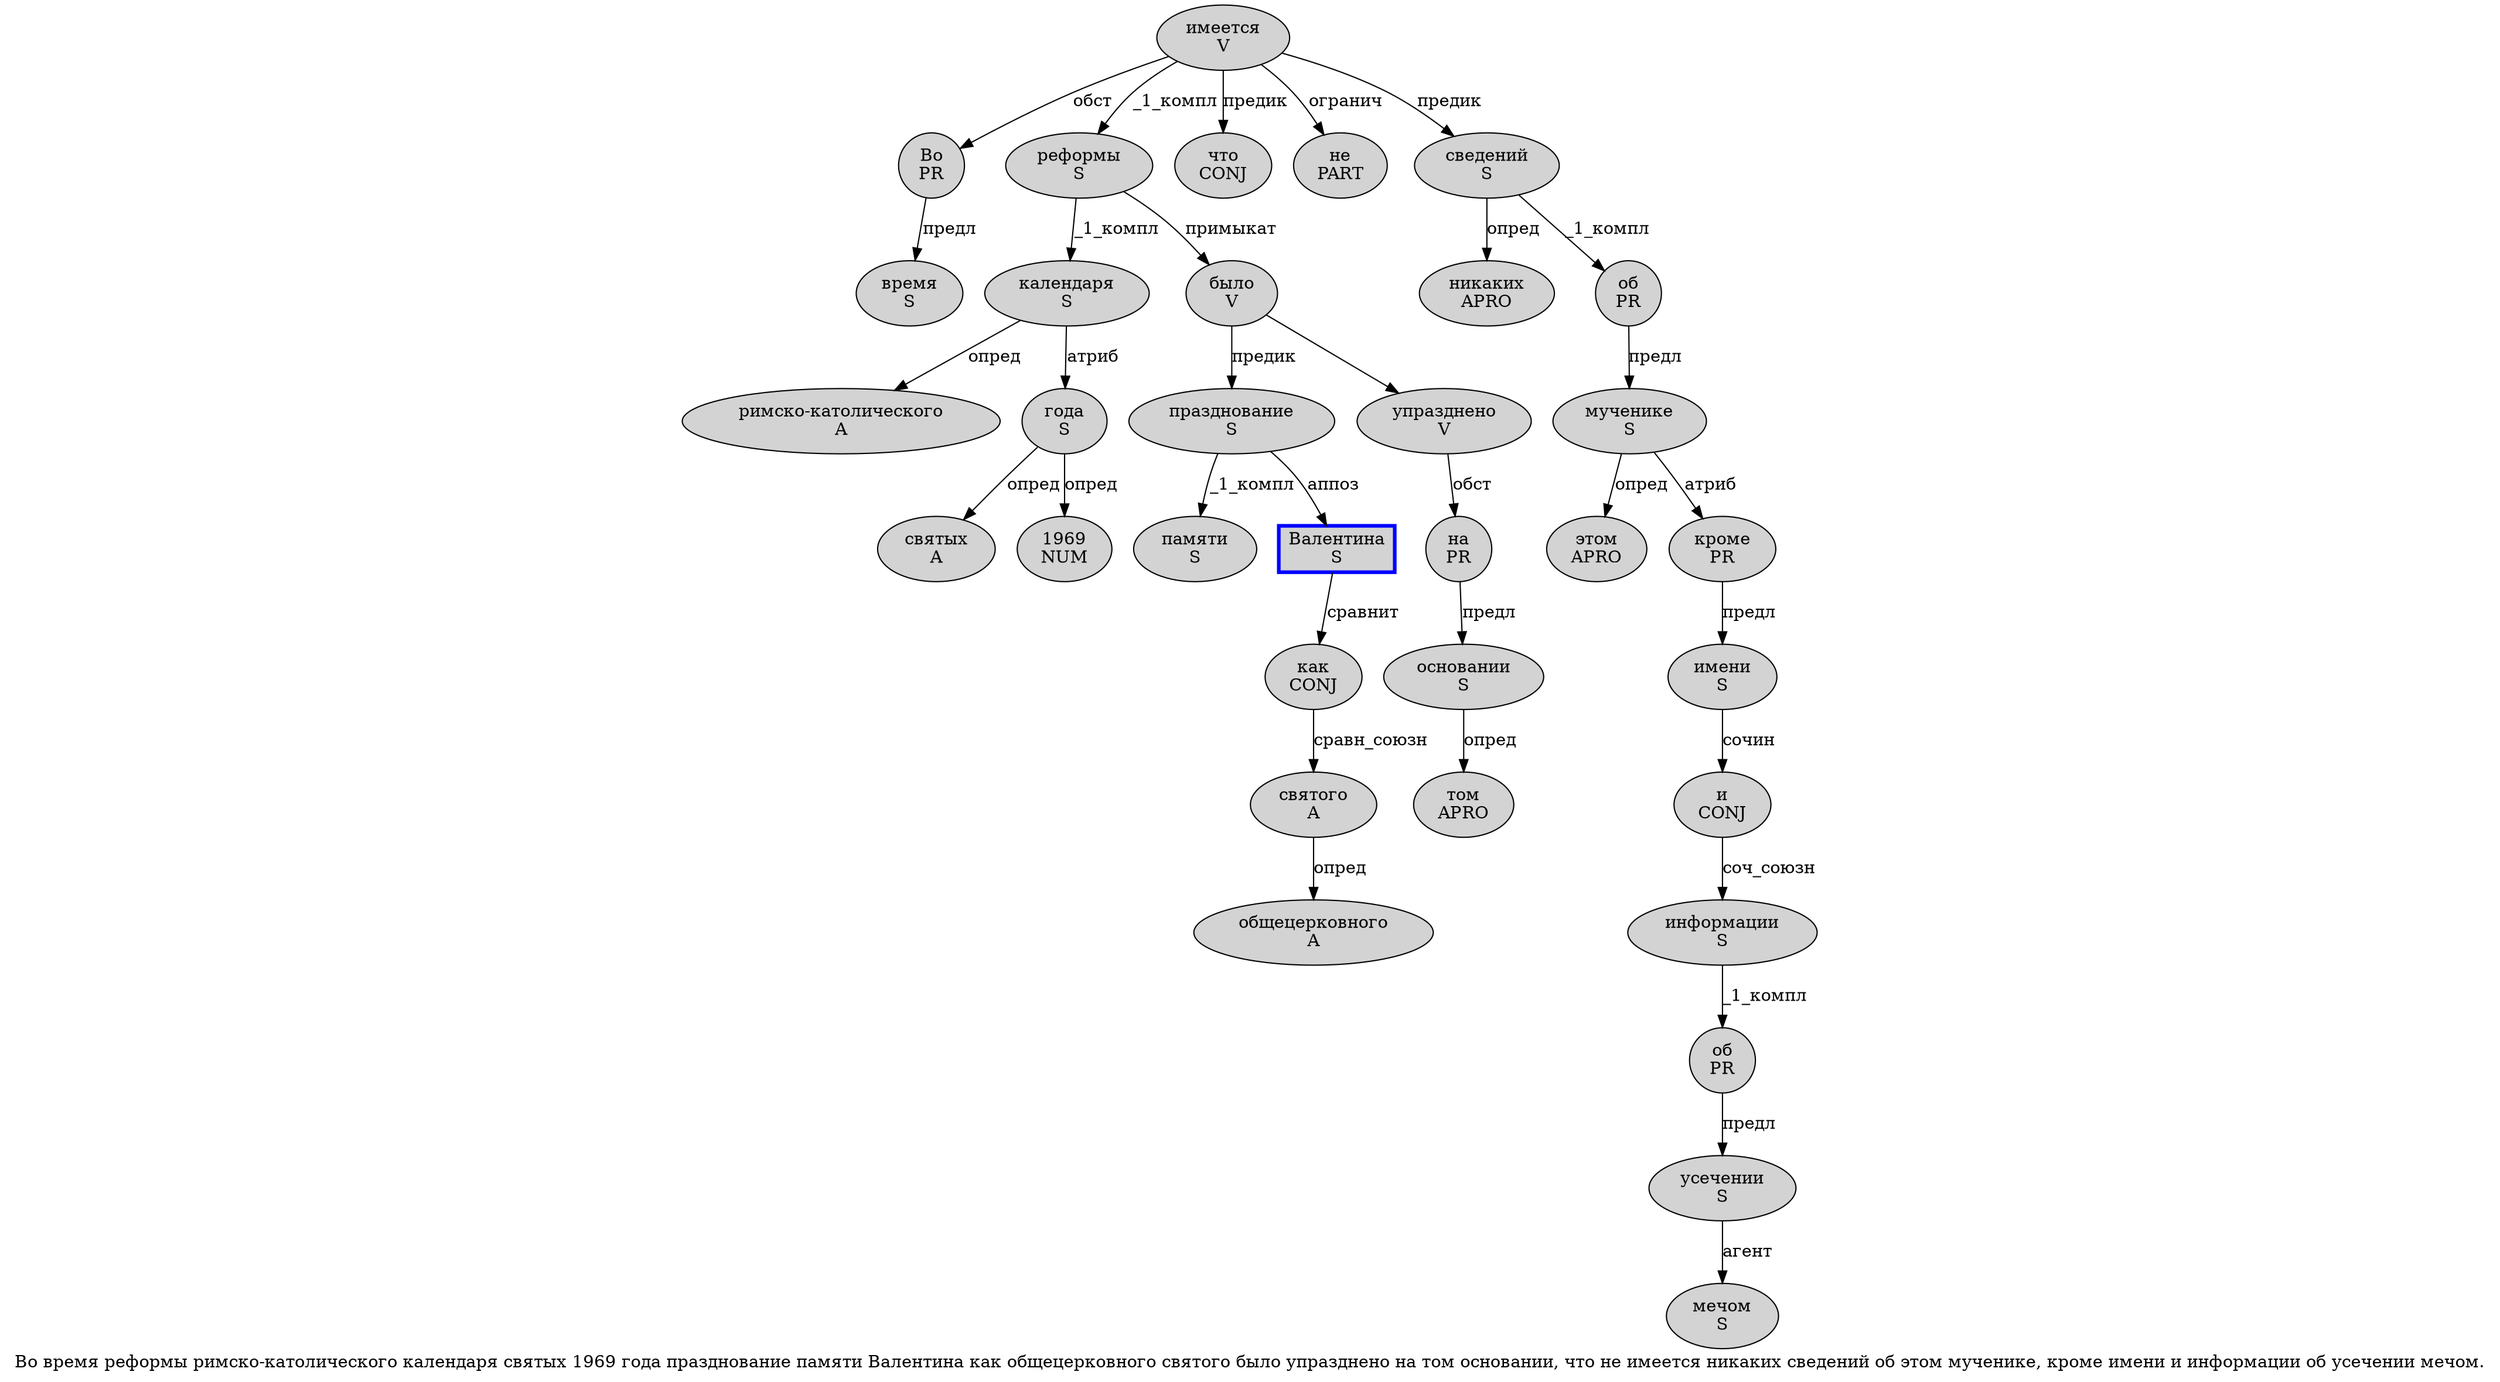 digraph SENTENCE_1477 {
	graph [label="Во время реформы римско-католического календаря святых 1969 года празднование памяти Валентина как общецерковного святого было упразднено на том основании, что не имеется никаких сведений об этом мученике, кроме имени и информации об усечении мечом."]
	node [style=filled]
		0 [label="Во
PR" color="" fillcolor=lightgray penwidth=1 shape=ellipse]
		1 [label="время
S" color="" fillcolor=lightgray penwidth=1 shape=ellipse]
		2 [label="реформы
S" color="" fillcolor=lightgray penwidth=1 shape=ellipse]
		3 [label="римско-католического
A" color="" fillcolor=lightgray penwidth=1 shape=ellipse]
		4 [label="календаря
S" color="" fillcolor=lightgray penwidth=1 shape=ellipse]
		5 [label="святых
A" color="" fillcolor=lightgray penwidth=1 shape=ellipse]
		6 [label="1969
NUM" color="" fillcolor=lightgray penwidth=1 shape=ellipse]
		7 [label="года
S" color="" fillcolor=lightgray penwidth=1 shape=ellipse]
		8 [label="празднование
S" color="" fillcolor=lightgray penwidth=1 shape=ellipse]
		9 [label="памяти
S" color="" fillcolor=lightgray penwidth=1 shape=ellipse]
		10 [label="Валентина
S" color=blue fillcolor=lightgray penwidth=3 shape=box]
		11 [label="как
CONJ" color="" fillcolor=lightgray penwidth=1 shape=ellipse]
		12 [label="общецерковного
A" color="" fillcolor=lightgray penwidth=1 shape=ellipse]
		13 [label="святого
A" color="" fillcolor=lightgray penwidth=1 shape=ellipse]
		14 [label="было
V" color="" fillcolor=lightgray penwidth=1 shape=ellipse]
		15 [label="упразднено
V" color="" fillcolor=lightgray penwidth=1 shape=ellipse]
		16 [label="на
PR" color="" fillcolor=lightgray penwidth=1 shape=ellipse]
		17 [label="том
APRO" color="" fillcolor=lightgray penwidth=1 shape=ellipse]
		18 [label="основании
S" color="" fillcolor=lightgray penwidth=1 shape=ellipse]
		20 [label="что
CONJ" color="" fillcolor=lightgray penwidth=1 shape=ellipse]
		21 [label="не
PART" color="" fillcolor=lightgray penwidth=1 shape=ellipse]
		22 [label="имеется
V" color="" fillcolor=lightgray penwidth=1 shape=ellipse]
		23 [label="никаких
APRO" color="" fillcolor=lightgray penwidth=1 shape=ellipse]
		24 [label="сведений
S" color="" fillcolor=lightgray penwidth=1 shape=ellipse]
		25 [label="об
PR" color="" fillcolor=lightgray penwidth=1 shape=ellipse]
		26 [label="этом
APRO" color="" fillcolor=lightgray penwidth=1 shape=ellipse]
		27 [label="мученике
S" color="" fillcolor=lightgray penwidth=1 shape=ellipse]
		29 [label="кроме
PR" color="" fillcolor=lightgray penwidth=1 shape=ellipse]
		30 [label="имени
S" color="" fillcolor=lightgray penwidth=1 shape=ellipse]
		31 [label="и
CONJ" color="" fillcolor=lightgray penwidth=1 shape=ellipse]
		32 [label="информации
S" color="" fillcolor=lightgray penwidth=1 shape=ellipse]
		33 [label="об
PR" color="" fillcolor=lightgray penwidth=1 shape=ellipse]
		34 [label="усечении
S" color="" fillcolor=lightgray penwidth=1 shape=ellipse]
		35 [label="мечом
S" color="" fillcolor=lightgray penwidth=1 shape=ellipse]
			29 -> 30 [label="предл"]
			11 -> 13 [label="сравн_союзн"]
			4 -> 3 [label="опред"]
			4 -> 7 [label="атриб"]
			0 -> 1 [label="предл"]
			31 -> 32 [label="соч_союзн"]
			10 -> 11 [label="сравнит"]
			25 -> 27 [label="предл"]
			24 -> 23 [label="опред"]
			24 -> 25 [label="_1_компл"]
			22 -> 0 [label="обст"]
			22 -> 2 [label="_1_компл"]
			22 -> 20 [label="предик"]
			22 -> 21 [label="огранич"]
			22 -> 24 [label="предик"]
			13 -> 12 [label="опред"]
			18 -> 17 [label="опред"]
			14 -> 8 [label="предик"]
			14 -> 15
			30 -> 31 [label="сочин"]
			32 -> 33 [label="_1_компл"]
			16 -> 18 [label="предл"]
			15 -> 16 [label="обст"]
			7 -> 5 [label="опред"]
			7 -> 6 [label="опред"]
			2 -> 4 [label="_1_компл"]
			2 -> 14 [label="примыкат"]
			27 -> 26 [label="опред"]
			27 -> 29 [label="атриб"]
			34 -> 35 [label="агент"]
			33 -> 34 [label="предл"]
			8 -> 9 [label="_1_компл"]
			8 -> 10 [label="аппоз"]
}